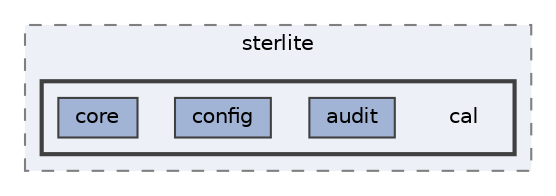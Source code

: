 digraph "repository/core/src/main/java/com/sterlite/cal"
{
 // LATEX_PDF_SIZE
  bgcolor="transparent";
  edge [fontname=Helvetica,fontsize=10,labelfontname=Helvetica,labelfontsize=10];
  node [fontname=Helvetica,fontsize=10,shape=box,height=0.2,width=0.4];
  compound=true
  subgraph clusterdir_f9c1941e9e15f3bbecebd410c07277e7 {
    graph [ bgcolor="#edf0f7", pencolor="grey50", label="sterlite", fontname=Helvetica,fontsize=10 style="filled,dashed", URL="dir_f9c1941e9e15f3bbecebd410c07277e7.html",tooltip=""]
  subgraph clusterdir_1d9dbea283d41b794d6390332252873a {
    graph [ bgcolor="#edf0f7", pencolor="grey25", label="", fontname=Helvetica,fontsize=10 style="filled,bold", URL="dir_1d9dbea283d41b794d6390332252873a.html",tooltip=""]
    dir_1d9dbea283d41b794d6390332252873a [shape=plaintext, label="cal"];
  dir_2f8f1bb5a4b14e98aece1305aead7f85 [label="audit", fillcolor="#a2b4d6", color="grey25", style="filled", URL="dir_2f8f1bb5a4b14e98aece1305aead7f85.html",tooltip=""];
  dir_7c5e0029c5f91903a5d54d4e5b777f46 [label="config", fillcolor="#a2b4d6", color="grey25", style="filled", URL="dir_7c5e0029c5f91903a5d54d4e5b777f46.html",tooltip=""];
  dir_19a50f283f24be7becf142e5daea9b99 [label="core", fillcolor="#a2b4d6", color="grey25", style="filled", URL="dir_19a50f283f24be7becf142e5daea9b99.html",tooltip=""];
  }
  }
}
